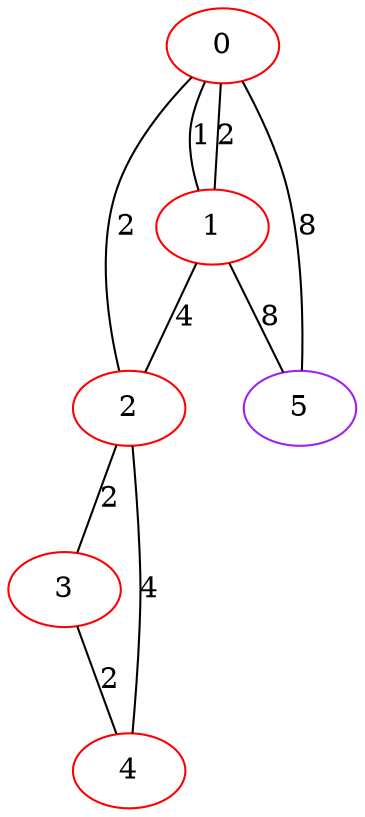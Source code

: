 graph "" {
0 [color=red, weight=1];
1 [color=red, weight=1];
2 [color=red, weight=1];
3 [color=red, weight=1];
4 [color=red, weight=1];
5 [color=purple, weight=4];
0 -- 1  [key=0, label=1];
0 -- 1  [key=1, label=2];
0 -- 2  [key=0, label=2];
0 -- 5  [key=0, label=8];
1 -- 2  [key=0, label=4];
1 -- 5  [key=0, label=8];
2 -- 3  [key=0, label=2];
2 -- 4  [key=0, label=4];
3 -- 4  [key=0, label=2];
}
